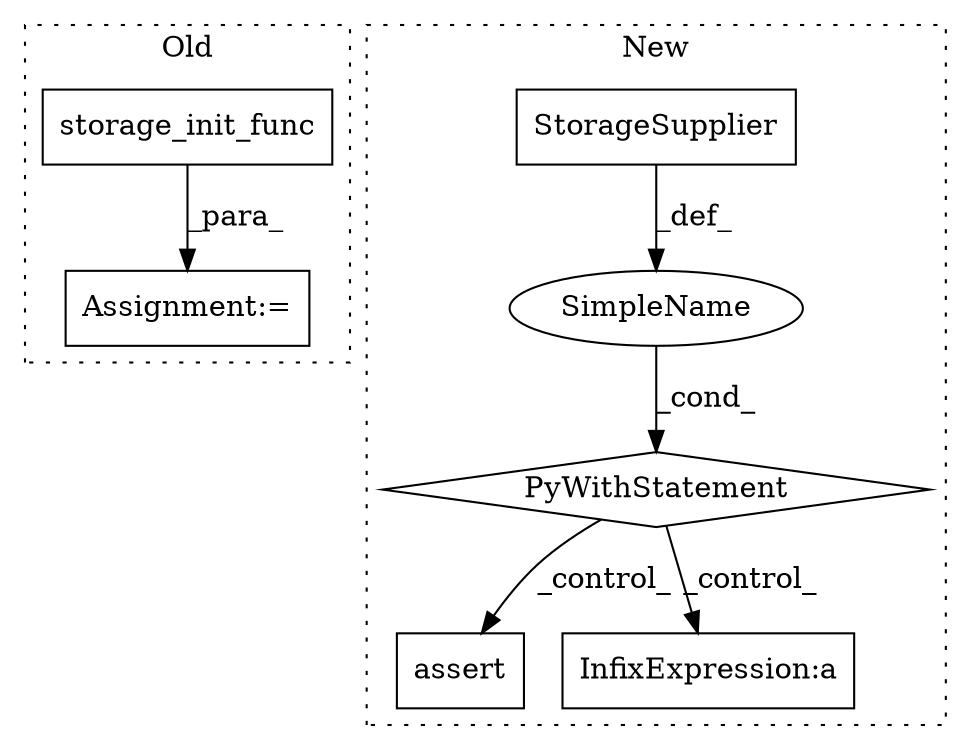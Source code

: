 digraph G {
subgraph cluster0 {
1 [label="storage_init_func" a="32" s="3619" l="19" shape="box"];
5 [label="Assignment:=" a="7" s="3880" l="1" shape="box"];
label = "Old";
style="dotted";
}
subgraph cluster1 {
2 [label="assert" a="6" s="4242" l="7" shape="box"];
3 [label="SimpleName" a="42" s="" l="" shape="ellipse"];
4 [label="PyWithStatement" a="104" s="3937,3976" l="10,2" shape="diamond"];
6 [label="StorageSupplier" a="32" s="3947,3975" l="16,1" shape="box"];
7 [label="InfixExpression:a" a="27" s="4082" l="3" shape="box"];
label = "New";
style="dotted";
}
1 -> 5 [label="_para_"];
3 -> 4 [label="_cond_"];
4 -> 7 [label="_control_"];
4 -> 2 [label="_control_"];
6 -> 3 [label="_def_"];
}